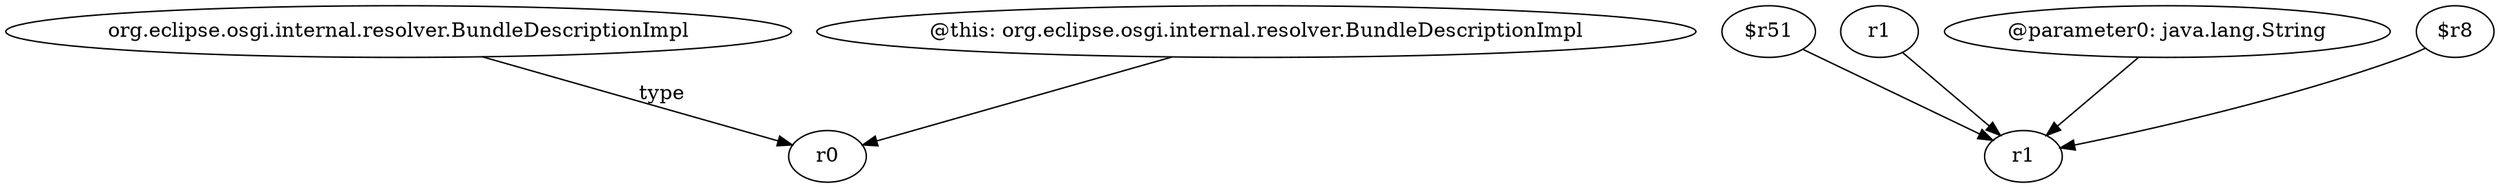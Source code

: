 digraph g {
0[label="org.eclipse.osgi.internal.resolver.BundleDescriptionImpl"]
1[label="r0"]
0->1[label="type"]
2[label="$r51"]
3[label="r1"]
2->3[label=""]
4[label="r1"]
4->3[label=""]
5[label="@this: org.eclipse.osgi.internal.resolver.BundleDescriptionImpl"]
5->1[label=""]
6[label="@parameter0: java.lang.String"]
6->3[label=""]
7[label="$r8"]
7->3[label=""]
}